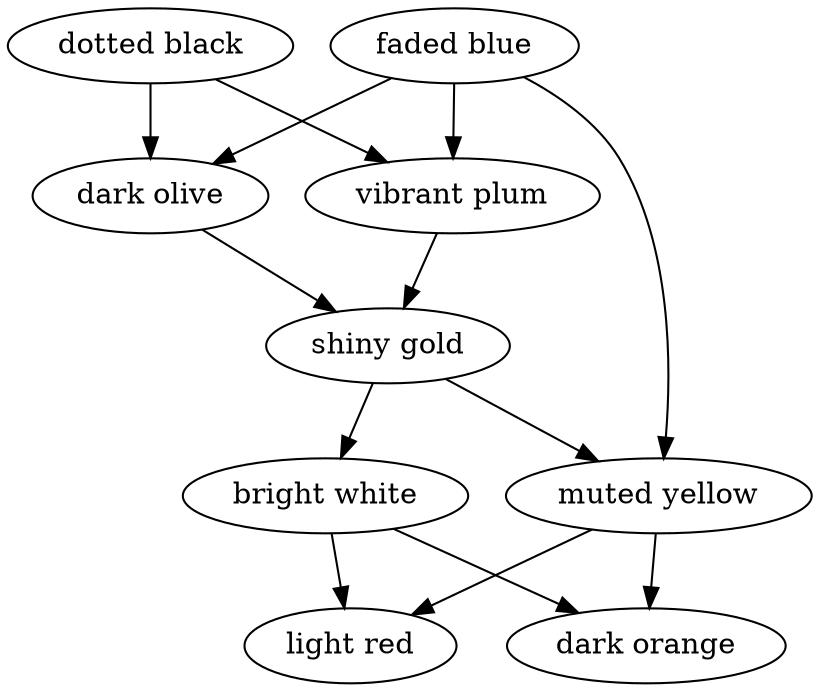 strict digraph "" {
	"bright white" -> "light red"	[count=1];
	"bright white" -> "dark orange"	[count=3];
	"muted yellow" -> "light red"	[count=2];
	"muted yellow" -> "dark orange"	[count=4];
	"shiny gold" -> "bright white"	[count=1];
	"shiny gold" -> "muted yellow"	[count=2];
	"faded blue" -> "muted yellow"	[count=9];
	"faded blue" -> "dark olive"	[count=3];
	"faded blue" -> "vibrant plum"	[count=5];
	"dark olive" -> "shiny gold"	[count=1];
	"vibrant plum" -> "shiny gold"	[count=2];
	"dotted black" -> "dark olive"	[count=4];
	"dotted black" -> "vibrant plum"	[count=6];
}
